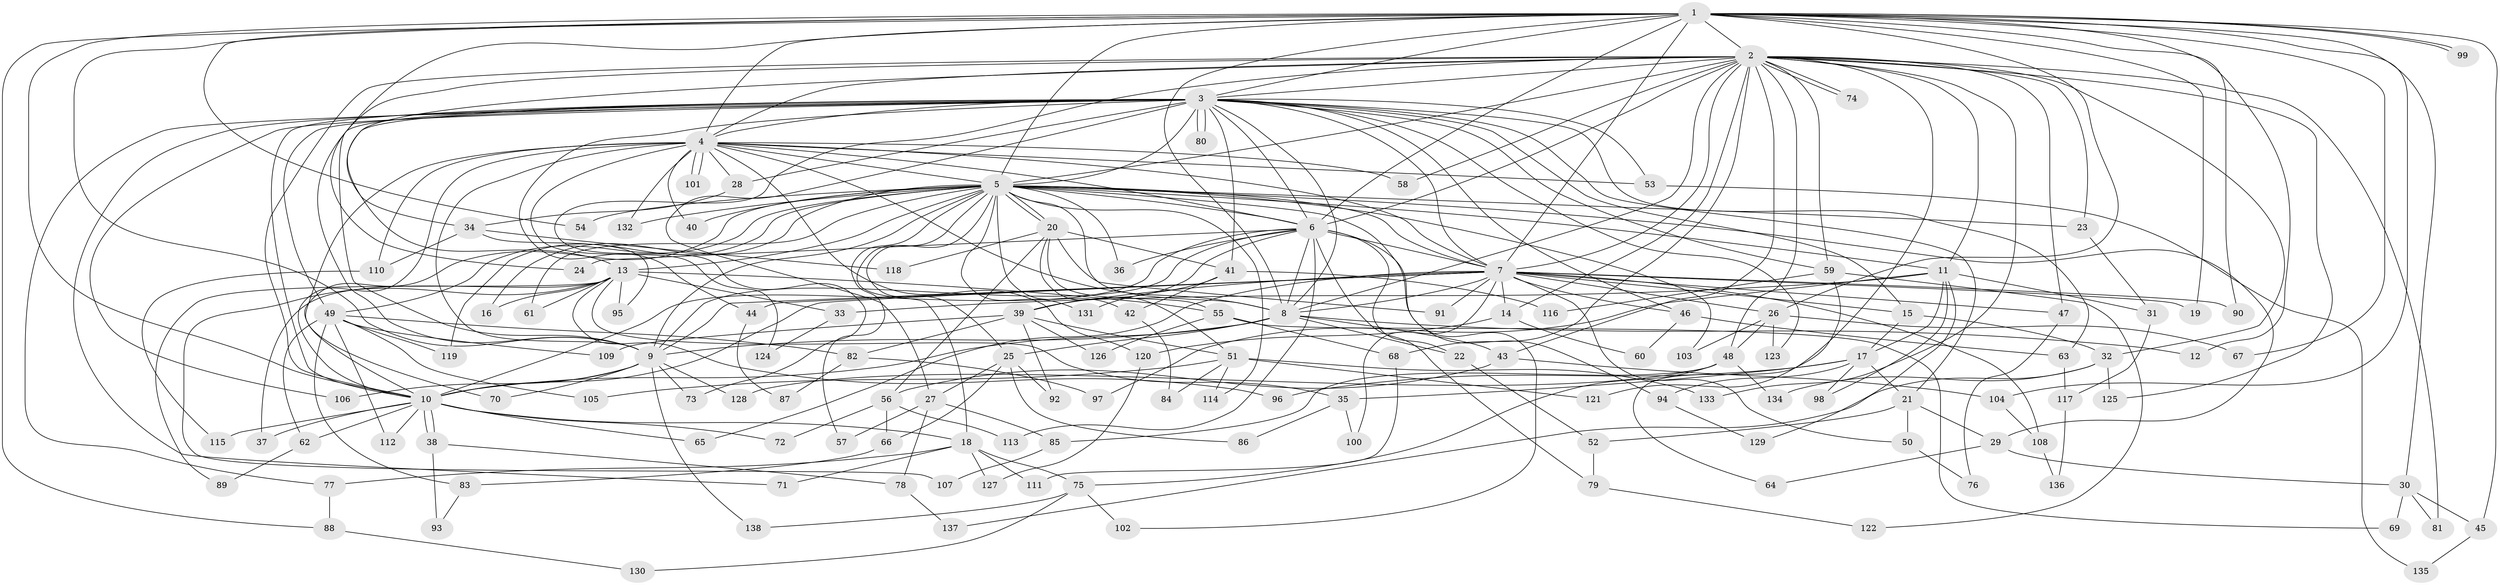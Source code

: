 // Generated by graph-tools (version 1.1) at 2025/43/03/09/25 04:43:58]
// undirected, 138 vertices, 301 edges
graph export_dot {
graph [start="1"]
  node [color=gray90,style=filled];
  1;
  2;
  3;
  4;
  5;
  6;
  7;
  8;
  9;
  10;
  11;
  12;
  13;
  14;
  15;
  16;
  17;
  18;
  19;
  20;
  21;
  22;
  23;
  24;
  25;
  26;
  27;
  28;
  29;
  30;
  31;
  32;
  33;
  34;
  35;
  36;
  37;
  38;
  39;
  40;
  41;
  42;
  43;
  44;
  45;
  46;
  47;
  48;
  49;
  50;
  51;
  52;
  53;
  54;
  55;
  56;
  57;
  58;
  59;
  60;
  61;
  62;
  63;
  64;
  65;
  66;
  67;
  68;
  69;
  70;
  71;
  72;
  73;
  74;
  75;
  76;
  77;
  78;
  79;
  80;
  81;
  82;
  83;
  84;
  85;
  86;
  87;
  88;
  89;
  90;
  91;
  92;
  93;
  94;
  95;
  96;
  97;
  98;
  99;
  100;
  101;
  102;
  103;
  104;
  105;
  106;
  107;
  108;
  109;
  110;
  111;
  112;
  113;
  114;
  115;
  116;
  117;
  118;
  119;
  120;
  121;
  122;
  123;
  124;
  125;
  126;
  127;
  128;
  129;
  130;
  131;
  132;
  133;
  134;
  135;
  136;
  137;
  138;
  1 -- 2;
  1 -- 3;
  1 -- 4;
  1 -- 5;
  1 -- 6;
  1 -- 7;
  1 -- 8;
  1 -- 9;
  1 -- 10;
  1 -- 12;
  1 -- 19;
  1 -- 24;
  1 -- 26;
  1 -- 30;
  1 -- 45;
  1 -- 54;
  1 -- 67;
  1 -- 88;
  1 -- 90;
  1 -- 99;
  1 -- 99;
  1 -- 104;
  2 -- 3;
  2 -- 4;
  2 -- 5;
  2 -- 6;
  2 -- 7;
  2 -- 8;
  2 -- 9;
  2 -- 10;
  2 -- 11;
  2 -- 14;
  2 -- 23;
  2 -- 32;
  2 -- 34;
  2 -- 43;
  2 -- 47;
  2 -- 48;
  2 -- 58;
  2 -- 59;
  2 -- 68;
  2 -- 73;
  2 -- 74;
  2 -- 74;
  2 -- 81;
  2 -- 121;
  2 -- 125;
  2 -- 133;
  3 -- 4;
  3 -- 5;
  3 -- 6;
  3 -- 7;
  3 -- 8;
  3 -- 9;
  3 -- 10;
  3 -- 13;
  3 -- 15;
  3 -- 21;
  3 -- 27;
  3 -- 28;
  3 -- 41;
  3 -- 44;
  3 -- 46;
  3 -- 49;
  3 -- 53;
  3 -- 59;
  3 -- 63;
  3 -- 71;
  3 -- 77;
  3 -- 80;
  3 -- 80;
  3 -- 106;
  3 -- 123;
  4 -- 5;
  4 -- 6;
  4 -- 7;
  4 -- 8;
  4 -- 9;
  4 -- 10;
  4 -- 28;
  4 -- 40;
  4 -- 53;
  4 -- 58;
  4 -- 70;
  4 -- 101;
  4 -- 101;
  4 -- 110;
  4 -- 120;
  4 -- 124;
  4 -- 132;
  5 -- 6;
  5 -- 7;
  5 -- 8;
  5 -- 9;
  5 -- 10;
  5 -- 11;
  5 -- 13;
  5 -- 16;
  5 -- 18;
  5 -- 20;
  5 -- 20;
  5 -- 23;
  5 -- 25;
  5 -- 29;
  5 -- 36;
  5 -- 40;
  5 -- 42;
  5 -- 49;
  5 -- 54;
  5 -- 57;
  5 -- 61;
  5 -- 102;
  5 -- 103;
  5 -- 114;
  5 -- 119;
  5 -- 131;
  5 -- 132;
  6 -- 7;
  6 -- 8;
  6 -- 9;
  6 -- 10;
  6 -- 22;
  6 -- 24;
  6 -- 36;
  6 -- 39;
  6 -- 79;
  6 -- 94;
  6 -- 113;
  7 -- 8;
  7 -- 9;
  7 -- 10;
  7 -- 14;
  7 -- 15;
  7 -- 19;
  7 -- 26;
  7 -- 39;
  7 -- 44;
  7 -- 46;
  7 -- 47;
  7 -- 50;
  7 -- 65;
  7 -- 90;
  7 -- 91;
  7 -- 100;
  7 -- 108;
  8 -- 9;
  8 -- 10;
  8 -- 12;
  8 -- 22;
  8 -- 25;
  8 -- 43;
  9 -- 10;
  9 -- 70;
  9 -- 73;
  9 -- 106;
  9 -- 128;
  9 -- 138;
  10 -- 18;
  10 -- 37;
  10 -- 38;
  10 -- 38;
  10 -- 62;
  10 -- 65;
  10 -- 72;
  10 -- 112;
  10 -- 115;
  11 -- 17;
  11 -- 31;
  11 -- 33;
  11 -- 97;
  11 -- 98;
  11 -- 129;
  13 -- 16;
  13 -- 33;
  13 -- 35;
  13 -- 37;
  13 -- 55;
  13 -- 61;
  13 -- 89;
  13 -- 95;
  13 -- 96;
  13 -- 107;
  14 -- 60;
  14 -- 120;
  15 -- 17;
  15 -- 32;
  17 -- 21;
  17 -- 35;
  17 -- 94;
  17 -- 96;
  17 -- 98;
  18 -- 71;
  18 -- 75;
  18 -- 77;
  18 -- 111;
  18 -- 127;
  20 -- 41;
  20 -- 51;
  20 -- 55;
  20 -- 56;
  20 -- 91;
  20 -- 118;
  21 -- 29;
  21 -- 50;
  21 -- 52;
  22 -- 52;
  23 -- 31;
  25 -- 27;
  25 -- 66;
  25 -- 86;
  25 -- 92;
  26 -- 48;
  26 -- 67;
  26 -- 103;
  26 -- 123;
  27 -- 57;
  27 -- 78;
  27 -- 85;
  28 -- 34;
  29 -- 30;
  29 -- 64;
  30 -- 45;
  30 -- 69;
  30 -- 81;
  31 -- 117;
  32 -- 125;
  32 -- 134;
  32 -- 137;
  33 -- 124;
  34 -- 95;
  34 -- 110;
  34 -- 118;
  35 -- 86;
  35 -- 100;
  38 -- 78;
  38 -- 93;
  39 -- 51;
  39 -- 82;
  39 -- 92;
  39 -- 109;
  39 -- 126;
  41 -- 42;
  41 -- 116;
  41 -- 131;
  42 -- 84;
  43 -- 56;
  43 -- 104;
  44 -- 87;
  45 -- 135;
  46 -- 60;
  46 -- 63;
  47 -- 76;
  48 -- 75;
  48 -- 85;
  48 -- 128;
  48 -- 134;
  49 -- 62;
  49 -- 82;
  49 -- 83;
  49 -- 105;
  49 -- 109;
  49 -- 112;
  49 -- 119;
  50 -- 76;
  51 -- 84;
  51 -- 105;
  51 -- 114;
  51 -- 121;
  51 -- 133;
  52 -- 79;
  53 -- 135;
  55 -- 68;
  55 -- 69;
  55 -- 126;
  56 -- 66;
  56 -- 72;
  56 -- 113;
  59 -- 64;
  59 -- 116;
  59 -- 122;
  62 -- 89;
  63 -- 117;
  66 -- 83;
  68 -- 111;
  75 -- 102;
  75 -- 130;
  75 -- 138;
  77 -- 88;
  78 -- 137;
  79 -- 122;
  82 -- 87;
  82 -- 97;
  83 -- 93;
  85 -- 107;
  88 -- 130;
  94 -- 129;
  104 -- 108;
  108 -- 136;
  110 -- 115;
  117 -- 136;
  120 -- 127;
}
